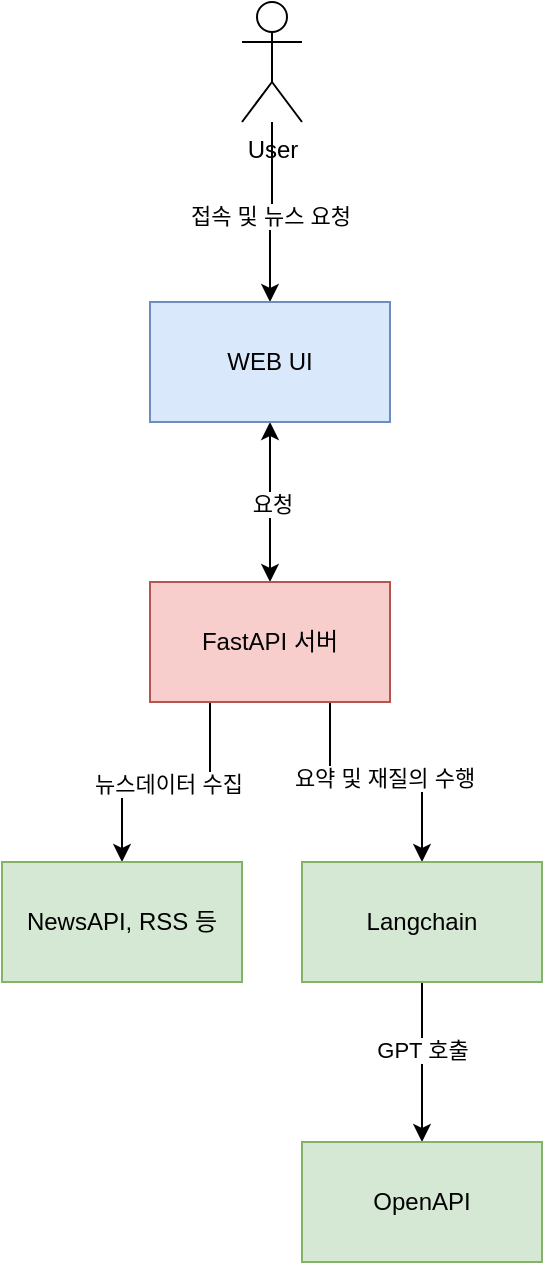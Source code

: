 <mxfile version="27.0.9">
  <diagram name="페이지-1" id="0SiiVelW6eMoVrJdO9gR">
    <mxGraphModel dx="1708" dy="988" grid="0" gridSize="10" guides="1" tooltips="1" connect="1" arrows="1" fold="1" page="0" pageScale="1" pageWidth="827" pageHeight="1169" math="0" shadow="0">
      <root>
        <mxCell id="0" />
        <mxCell id="1" parent="0" />
        <mxCell id="2t1bl-yr1IrZzwgftiMV-5" style="edgeStyle=orthogonalEdgeStyle;rounded=0;orthogonalLoop=1;jettySize=auto;html=1;entryX=0.5;entryY=0;entryDx=0;entryDy=0;" edge="1" parent="1" source="2t1bl-yr1IrZzwgftiMV-1" target="2t1bl-yr1IrZzwgftiMV-4">
          <mxGeometry relative="1" as="geometry" />
        </mxCell>
        <mxCell id="2t1bl-yr1IrZzwgftiMV-6" value="접속 및 뉴스 요청" style="edgeLabel;html=1;align=center;verticalAlign=middle;resizable=0;points=[];" vertex="1" connectable="0" parent="2t1bl-yr1IrZzwgftiMV-5">
          <mxGeometry x="0.043" relative="1" as="geometry">
            <mxPoint as="offset" />
          </mxGeometry>
        </mxCell>
        <mxCell id="2t1bl-yr1IrZzwgftiMV-1" value="User" style="shape=umlActor;verticalLabelPosition=bottom;verticalAlign=top;html=1;outlineConnect=0;" vertex="1" parent="1">
          <mxGeometry x="399" y="230" width="30" height="60" as="geometry" />
        </mxCell>
        <mxCell id="2t1bl-yr1IrZzwgftiMV-8" style="edgeStyle=orthogonalEdgeStyle;rounded=0;orthogonalLoop=1;jettySize=auto;html=1;exitX=0.5;exitY=1;exitDx=0;exitDy=0;entryX=0.5;entryY=0;entryDx=0;entryDy=0;startArrow=classic;startFill=1;" edge="1" parent="1" source="2t1bl-yr1IrZzwgftiMV-4" target="2t1bl-yr1IrZzwgftiMV-7">
          <mxGeometry relative="1" as="geometry" />
        </mxCell>
        <mxCell id="2t1bl-yr1IrZzwgftiMV-9" value="요청" style="edgeLabel;html=1;align=center;verticalAlign=middle;resizable=0;points=[];" vertex="1" connectable="0" parent="2t1bl-yr1IrZzwgftiMV-8">
          <mxGeometry x="0.007" y="1" relative="1" as="geometry">
            <mxPoint as="offset" />
          </mxGeometry>
        </mxCell>
        <mxCell id="2t1bl-yr1IrZzwgftiMV-4" value="WEB UI" style="rounded=0;whiteSpace=wrap;html=1;fillColor=#dae8fc;strokeColor=#6c8ebf;" vertex="1" parent="1">
          <mxGeometry x="353" y="380" width="120" height="60" as="geometry" />
        </mxCell>
        <mxCell id="2t1bl-yr1IrZzwgftiMV-13" style="edgeStyle=orthogonalEdgeStyle;rounded=0;orthogonalLoop=1;jettySize=auto;html=1;exitX=0.25;exitY=1;exitDx=0;exitDy=0;entryX=0.5;entryY=0;entryDx=0;entryDy=0;" edge="1" parent="1" source="2t1bl-yr1IrZzwgftiMV-7" target="2t1bl-yr1IrZzwgftiMV-10">
          <mxGeometry relative="1" as="geometry" />
        </mxCell>
        <mxCell id="2t1bl-yr1IrZzwgftiMV-18" value="뉴스데이터 수집" style="edgeLabel;html=1;align=center;verticalAlign=middle;resizable=0;points=[];" vertex="1" connectable="0" parent="2t1bl-yr1IrZzwgftiMV-13">
          <mxGeometry x="-0.016" y="1" relative="1" as="geometry">
            <mxPoint as="offset" />
          </mxGeometry>
        </mxCell>
        <mxCell id="2t1bl-yr1IrZzwgftiMV-14" style="edgeStyle=orthogonalEdgeStyle;rounded=0;orthogonalLoop=1;jettySize=auto;html=1;exitX=0.75;exitY=1;exitDx=0;exitDy=0;" edge="1" parent="1" source="2t1bl-yr1IrZzwgftiMV-7" target="2t1bl-yr1IrZzwgftiMV-12">
          <mxGeometry relative="1" as="geometry" />
        </mxCell>
        <mxCell id="2t1bl-yr1IrZzwgftiMV-19" value="요약 및 재질의 수행" style="edgeLabel;html=1;align=center;verticalAlign=middle;resizable=0;points=[];" vertex="1" connectable="0" parent="2t1bl-yr1IrZzwgftiMV-14">
          <mxGeometry x="0.056" y="2" relative="1" as="geometry">
            <mxPoint as="offset" />
          </mxGeometry>
        </mxCell>
        <mxCell id="2t1bl-yr1IrZzwgftiMV-7" value="FastAPI 서버" style="rounded=0;whiteSpace=wrap;html=1;fillColor=#f8cecc;strokeColor=#b85450;" vertex="1" parent="1">
          <mxGeometry x="353" y="520" width="120" height="60" as="geometry" />
        </mxCell>
        <mxCell id="2t1bl-yr1IrZzwgftiMV-10" value="NewsAPI, RSS 등" style="rounded=0;whiteSpace=wrap;html=1;fillColor=#d5e8d4;strokeColor=#82b366;" vertex="1" parent="1">
          <mxGeometry x="279" y="660" width="120" height="60" as="geometry" />
        </mxCell>
        <mxCell id="2t1bl-yr1IrZzwgftiMV-16" style="edgeStyle=orthogonalEdgeStyle;rounded=0;orthogonalLoop=1;jettySize=auto;html=1;exitX=0.5;exitY=1;exitDx=0;exitDy=0;entryX=0.5;entryY=0;entryDx=0;entryDy=0;" edge="1" parent="1" source="2t1bl-yr1IrZzwgftiMV-12" target="2t1bl-yr1IrZzwgftiMV-15">
          <mxGeometry relative="1" as="geometry" />
        </mxCell>
        <mxCell id="2t1bl-yr1IrZzwgftiMV-17" value="GPT 호출" style="edgeLabel;html=1;align=center;verticalAlign=middle;resizable=0;points=[];" vertex="1" connectable="0" parent="2t1bl-yr1IrZzwgftiMV-16">
          <mxGeometry x="-0.158" relative="1" as="geometry">
            <mxPoint as="offset" />
          </mxGeometry>
        </mxCell>
        <mxCell id="2t1bl-yr1IrZzwgftiMV-12" value="Langchain" style="rounded=0;whiteSpace=wrap;html=1;fillColor=#d5e8d4;strokeColor=#82b366;" vertex="1" parent="1">
          <mxGeometry x="429" y="660" width="120" height="60" as="geometry" />
        </mxCell>
        <mxCell id="2t1bl-yr1IrZzwgftiMV-15" value="OpenAPI" style="rounded=0;whiteSpace=wrap;html=1;fillColor=#d5e8d4;strokeColor=#82b366;" vertex="1" parent="1">
          <mxGeometry x="429" y="800" width="120" height="60" as="geometry" />
        </mxCell>
      </root>
    </mxGraphModel>
  </diagram>
</mxfile>
